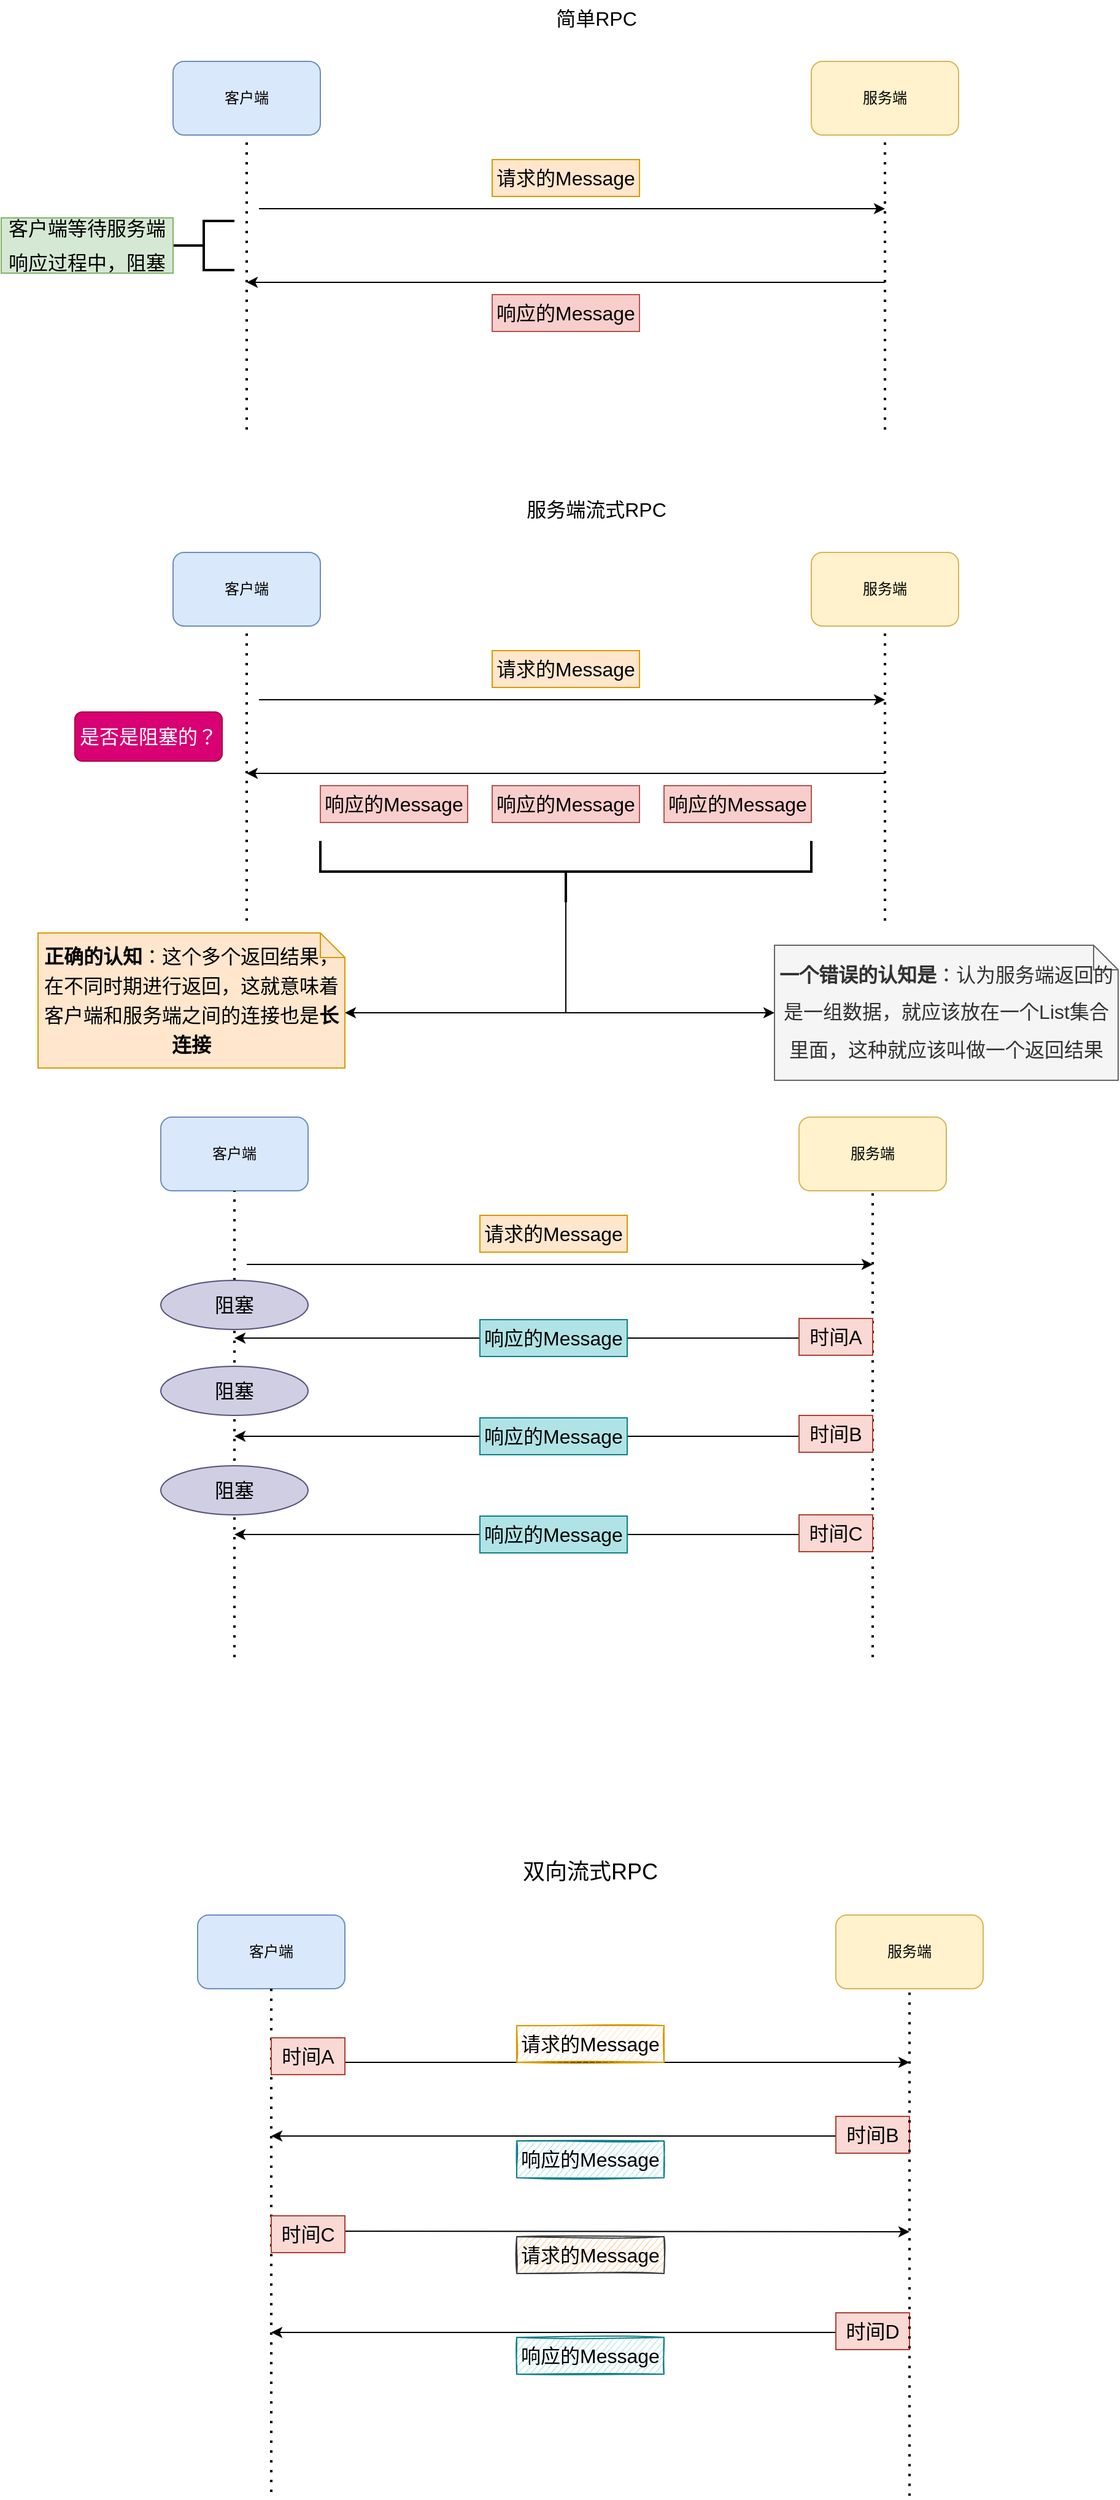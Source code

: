 <mxfile version="16.1.2" type="device"><diagram id="KZGZDYPN2t_20YM66qav" name="第 1 页"><mxGraphModel dx="995" dy="620" grid="1" gridSize="10" guides="1" tooltips="1" connect="1" arrows="1" fold="1" page="1" pageScale="1" pageWidth="1200" pageHeight="1600" math="0" shadow="0"><root><mxCell id="0"/><mxCell id="1" parent="0"/><mxCell id="lV62hhqMpZCNLEA34oAV-31" value="" style="endArrow=classic;html=1;rounded=0;" edge="1" parent="1"><mxGeometry width="50" height="50" relative="1" as="geometry"><mxPoint x="310" y="1770" as="sourcePoint"/><mxPoint x="820" y="1770" as="targetPoint"/></mxGeometry></mxCell><mxCell id="lV62hhqMpZCNLEA34oAV-45" value="" style="endArrow=classic;html=1;rounded=0;" edge="1" parent="1"><mxGeometry width="50" height="50" relative="1" as="geometry"><mxPoint x="300" y="1907.5" as="sourcePoint"/><mxPoint x="820" y="1908" as="targetPoint"/></mxGeometry></mxCell><mxCell id="UbHyILWc7hahsfYPh2aw-65" value="" style="endArrow=classic;html=1;rounded=0;fontSize=16;" parent="1" edge="1"><mxGeometry width="50" height="50" relative="1" as="geometry"><mxPoint x="790" y="1260" as="sourcePoint"/><mxPoint x="270" y="1260" as="targetPoint"/></mxGeometry></mxCell><mxCell id="UbHyILWc7hahsfYPh2aw-69" value="" style="endArrow=classic;html=1;rounded=0;fontSize=16;" parent="1" edge="1"><mxGeometry width="50" height="50" relative="1" as="geometry"><mxPoint x="790" y="1180" as="sourcePoint"/><mxPoint x="270" y="1180" as="targetPoint"/></mxGeometry></mxCell><mxCell id="UbHyILWc7hahsfYPh2aw-1" value="客户端" style="rounded=1;whiteSpace=wrap;html=1;fillColor=#dae8fc;strokeColor=#6c8ebf;" parent="1" vertex="1"><mxGeometry x="220" y="140" width="120" height="60" as="geometry"/></mxCell><mxCell id="UbHyILWc7hahsfYPh2aw-2" value="服务端" style="rounded=1;whiteSpace=wrap;html=1;fillColor=#fff2cc;strokeColor=#d6b656;" parent="1" vertex="1"><mxGeometry x="740" y="140" width="120" height="60" as="geometry"/></mxCell><mxCell id="UbHyILWc7hahsfYPh2aw-3" value="" style="endArrow=none;dashed=1;html=1;dashPattern=1 3;strokeWidth=2;rounded=0;entryX=0.5;entryY=1;entryDx=0;entryDy=0;" parent="1" target="UbHyILWc7hahsfYPh2aw-1" edge="1"><mxGeometry width="50" height="50" relative="1" as="geometry"><mxPoint x="280" y="440" as="sourcePoint"/><mxPoint x="610" y="400" as="targetPoint"/></mxGeometry></mxCell><mxCell id="UbHyILWc7hahsfYPh2aw-4" value="" style="endArrow=none;dashed=1;html=1;dashPattern=1 3;strokeWidth=2;rounded=0;entryX=0.5;entryY=1;entryDx=0;entryDy=0;" parent="1" target="UbHyILWc7hahsfYPh2aw-2" edge="1"><mxGeometry width="50" height="50" relative="1" as="geometry"><mxPoint x="800" y="440" as="sourcePoint"/><mxPoint x="290" y="210" as="targetPoint"/></mxGeometry></mxCell><mxCell id="UbHyILWc7hahsfYPh2aw-5" value="" style="endArrow=classic;html=1;rounded=0;" parent="1" edge="1"><mxGeometry width="50" height="50" relative="1" as="geometry"><mxPoint x="290" y="260" as="sourcePoint"/><mxPoint x="800" y="260" as="targetPoint"/></mxGeometry></mxCell><mxCell id="UbHyILWc7hahsfYPh2aw-7" value="请求的Message" style="rounded=0;whiteSpace=wrap;html=1;fontSize=16;fillColor=#ffe6cc;strokeColor=#d79b00;" parent="1" vertex="1"><mxGeometry x="480" y="220" width="120" height="30" as="geometry"/></mxCell><mxCell id="UbHyILWc7hahsfYPh2aw-9" value="" style="endArrow=classic;html=1;rounded=0;fontSize=16;" parent="1" edge="1"><mxGeometry width="50" height="50" relative="1" as="geometry"><mxPoint x="800" y="320" as="sourcePoint"/><mxPoint x="280" y="320" as="targetPoint"/></mxGeometry></mxCell><mxCell id="UbHyILWc7hahsfYPh2aw-10" value="响应的Message" style="rounded=0;whiteSpace=wrap;html=1;fontSize=16;fillColor=#f8cecc;strokeColor=#b85450;" parent="1" vertex="1"><mxGeometry x="480" y="330" width="120" height="30" as="geometry"/></mxCell><mxCell id="UbHyILWc7hahsfYPh2aw-11" value="" style="strokeWidth=2;html=1;shape=mxgraph.flowchart.annotation_2;align=left;labelPosition=right;pointerEvents=1;fontSize=16;" parent="1" vertex="1"><mxGeometry x="220" y="270" width="50" height="40" as="geometry"/></mxCell><mxCell id="UbHyILWc7hahsfYPh2aw-12" value="&lt;p style=&quot;line-height: 1.7&quot;&gt;客户端等待服务端响应过程中，阻塞&lt;/p&gt;" style="text;html=1;strokeColor=#82b366;fillColor=#d5e8d4;align=center;verticalAlign=middle;whiteSpace=wrap;rounded=0;fontSize=16;" parent="1" vertex="1"><mxGeometry x="80" y="267.5" width="140" height="45" as="geometry"/></mxCell><mxCell id="UbHyILWc7hahsfYPh2aw-14" value="客户端" style="rounded=1;whiteSpace=wrap;html=1;fillColor=#dae8fc;strokeColor=#6c8ebf;" parent="1" vertex="1"><mxGeometry x="220" y="540" width="120" height="60" as="geometry"/></mxCell><mxCell id="UbHyILWc7hahsfYPh2aw-15" value="服务端" style="rounded=1;whiteSpace=wrap;html=1;fillColor=#fff2cc;strokeColor=#d6b656;" parent="1" vertex="1"><mxGeometry x="740" y="540" width="120" height="60" as="geometry"/></mxCell><mxCell id="UbHyILWc7hahsfYPh2aw-16" value="" style="endArrow=none;dashed=1;html=1;dashPattern=1 3;strokeWidth=2;rounded=0;entryX=0.5;entryY=1;entryDx=0;entryDy=0;" parent="1" target="UbHyILWc7hahsfYPh2aw-14" edge="1"><mxGeometry width="50" height="50" relative="1" as="geometry"><mxPoint x="280" y="840" as="sourcePoint"/><mxPoint x="610" y="800" as="targetPoint"/></mxGeometry></mxCell><mxCell id="UbHyILWc7hahsfYPh2aw-17" value="" style="endArrow=none;dashed=1;html=1;dashPattern=1 3;strokeWidth=2;rounded=0;entryX=0.5;entryY=1;entryDx=0;entryDy=0;" parent="1" target="UbHyILWc7hahsfYPh2aw-15" edge="1"><mxGeometry width="50" height="50" relative="1" as="geometry"><mxPoint x="800" y="840" as="sourcePoint"/><mxPoint x="290" y="610" as="targetPoint"/></mxGeometry></mxCell><mxCell id="UbHyILWc7hahsfYPh2aw-18" value="" style="endArrow=classic;html=1;rounded=0;" parent="1" edge="1"><mxGeometry width="50" height="50" relative="1" as="geometry"><mxPoint x="290" y="660" as="sourcePoint"/><mxPoint x="800" y="660" as="targetPoint"/></mxGeometry></mxCell><mxCell id="UbHyILWc7hahsfYPh2aw-19" value="请求的Message" style="rounded=0;whiteSpace=wrap;html=1;fontSize=16;fillColor=#ffe6cc;strokeColor=#d79b00;" parent="1" vertex="1"><mxGeometry x="480" y="620" width="120" height="30" as="geometry"/></mxCell><mxCell id="UbHyILWc7hahsfYPh2aw-20" value="" style="endArrow=classic;html=1;rounded=0;fontSize=16;" parent="1" edge="1"><mxGeometry width="50" height="50" relative="1" as="geometry"><mxPoint x="800" y="720" as="sourcePoint"/><mxPoint x="280" y="720" as="targetPoint"/></mxGeometry></mxCell><mxCell id="UbHyILWc7hahsfYPh2aw-21" value="响应的Message" style="rounded=0;whiteSpace=wrap;html=1;fontSize=16;fillColor=#f8cecc;strokeColor=#b85450;" parent="1" vertex="1"><mxGeometry x="480" y="730" width="120" height="30" as="geometry"/></mxCell><mxCell id="UbHyILWc7hahsfYPh2aw-24" value="简单RPC" style="text;html=1;strokeColor=none;fillColor=none;align=center;verticalAlign=middle;whiteSpace=wrap;rounded=0;fontSize=16;" parent="1" vertex="1"><mxGeometry x="490" y="90" width="150" height="30" as="geometry"/></mxCell><mxCell id="UbHyILWc7hahsfYPh2aw-25" value="服务端流式RPC" style="text;html=1;strokeColor=none;fillColor=none;align=center;verticalAlign=middle;whiteSpace=wrap;rounded=0;fontSize=16;" parent="1" vertex="1"><mxGeometry x="490" y="490" width="150" height="30" as="geometry"/></mxCell><mxCell id="UbHyILWc7hahsfYPh2aw-26" value="响应的Message" style="rounded=0;whiteSpace=wrap;html=1;fontSize=16;fillColor=#f8cecc;strokeColor=#b85450;" parent="1" vertex="1"><mxGeometry x="340" y="730" width="120" height="30" as="geometry"/></mxCell><mxCell id="UbHyILWc7hahsfYPh2aw-27" value="响应的Message" style="rounded=0;whiteSpace=wrap;html=1;fontSize=16;fillColor=#f8cecc;strokeColor=#b85450;" parent="1" vertex="1"><mxGeometry x="620" y="730" width="120" height="30" as="geometry"/></mxCell><mxCell id="UbHyILWc7hahsfYPh2aw-30" style="edgeStyle=orthogonalEdgeStyle;rounded=0;orthogonalLoop=1;jettySize=auto;html=1;entryX=0;entryY=0.5;entryDx=0;entryDy=0;entryPerimeter=0;fontSize=16;" parent="1" source="UbHyILWc7hahsfYPh2aw-28" target="UbHyILWc7hahsfYPh2aw-29" edge="1"><mxGeometry relative="1" as="geometry"/></mxCell><mxCell id="UbHyILWc7hahsfYPh2aw-32" style="edgeStyle=orthogonalEdgeStyle;rounded=0;orthogonalLoop=1;jettySize=auto;html=1;entryX=0;entryY=0;entryDx=250;entryDy=65;entryPerimeter=0;fontSize=16;exitX=0;exitY=0.5;exitDx=0;exitDy=0;exitPerimeter=0;" parent="1" source="UbHyILWc7hahsfYPh2aw-28" target="UbHyILWc7hahsfYPh2aw-31" edge="1"><mxGeometry relative="1" as="geometry"><Array as="points"><mxPoint x="540" y="915"/><mxPoint x="380" y="915"/></Array></mxGeometry></mxCell><mxCell id="UbHyILWc7hahsfYPh2aw-28" value="" style="strokeWidth=2;html=1;shape=mxgraph.flowchart.annotation_2;align=left;labelPosition=right;pointerEvents=1;fontSize=16;rotation=-90;" parent="1" vertex="1"><mxGeometry x="515" y="600" width="50" height="400" as="geometry"/></mxCell><mxCell id="UbHyILWc7hahsfYPh2aw-29" value="&lt;p style=&quot;line-height: 1.9&quot;&gt;&lt;b&gt;一个错误的认知是&lt;/b&gt;：认为服务端返回的是一组数据，就应该放在一个List集合里面，这种就应该叫做一个返回结果&lt;/p&gt;" style="shape=note;size=20;whiteSpace=wrap;html=1;fontSize=16;fillColor=#f5f5f5;fontColor=#333333;strokeColor=#666666;" parent="1" vertex="1"><mxGeometry x="710" y="860" width="280" height="110" as="geometry"/></mxCell><mxCell id="UbHyILWc7hahsfYPh2aw-31" value="&lt;p style=&quot;line-height: 1.5&quot;&gt;&lt;b&gt;正确的认知&lt;/b&gt;：这个多个返回结果，在不同时期进行返回，这就意味着客户端和服务端之间的连接也是&lt;b&gt;长连接&lt;/b&gt;&lt;/p&gt;" style="shape=note;size=20;whiteSpace=wrap;html=1;fontSize=16;fillColor=#ffe6cc;strokeColor=#d79b00;" parent="1" vertex="1"><mxGeometry x="110" y="850" width="250" height="110" as="geometry"/></mxCell><mxCell id="UbHyILWc7hahsfYPh2aw-33" value="是否是阻塞的？" style="rounded=1;whiteSpace=wrap;html=1;fontSize=16;fillColor=#d80073;fontColor=#ffffff;strokeColor=#A50040;" parent="1" vertex="1"><mxGeometry x="140" y="670" width="120" height="40" as="geometry"/></mxCell><mxCell id="UbHyILWc7hahsfYPh2aw-45" value="客户端" style="rounded=1;whiteSpace=wrap;html=1;fillColor=#dae8fc;strokeColor=#6c8ebf;" parent="1" vertex="1"><mxGeometry x="210" y="1000" width="120" height="60" as="geometry"/></mxCell><mxCell id="UbHyILWc7hahsfYPh2aw-46" value="服务端" style="rounded=1;whiteSpace=wrap;html=1;fillColor=#fff2cc;strokeColor=#d6b656;" parent="1" vertex="1"><mxGeometry x="730" y="1000" width="120" height="60" as="geometry"/></mxCell><mxCell id="UbHyILWc7hahsfYPh2aw-47" value="" style="endArrow=none;dashed=1;html=1;dashPattern=1 3;strokeWidth=2;rounded=0;entryX=0.5;entryY=1;entryDx=0;entryDy=0;startArrow=none;" parent="1" source="UbHyILWc7hahsfYPh2aw-70" target="UbHyILWc7hahsfYPh2aw-45" edge="1"><mxGeometry width="50" height="50" relative="1" as="geometry"><mxPoint x="270" y="1440" as="sourcePoint"/><mxPoint x="600" y="1260" as="targetPoint"/></mxGeometry></mxCell><mxCell id="UbHyILWc7hahsfYPh2aw-48" value="" style="endArrow=none;dashed=1;html=1;dashPattern=1 3;strokeWidth=2;rounded=0;entryX=0.5;entryY=1;entryDx=0;entryDy=0;" parent="1" target="UbHyILWc7hahsfYPh2aw-46" edge="1"><mxGeometry width="50" height="50" relative="1" as="geometry"><mxPoint x="790" y="1440" as="sourcePoint"/><mxPoint x="280" y="1070" as="targetPoint"/></mxGeometry></mxCell><mxCell id="UbHyILWc7hahsfYPh2aw-49" value="" style="endArrow=classic;html=1;rounded=0;" parent="1" edge="1"><mxGeometry width="50" height="50" relative="1" as="geometry"><mxPoint x="280" y="1120" as="sourcePoint"/><mxPoint x="790" y="1120" as="targetPoint"/></mxGeometry></mxCell><mxCell id="UbHyILWc7hahsfYPh2aw-50" value="请求的Message" style="rounded=0;whiteSpace=wrap;html=1;fontSize=16;fillColor=#ffe6cc;strokeColor=#d79b00;" parent="1" vertex="1"><mxGeometry x="470" y="1080" width="120" height="30" as="geometry"/></mxCell><mxCell id="UbHyILWc7hahsfYPh2aw-56" value="" style="endArrow=classic;html=1;rounded=0;fontSize=16;" parent="1" edge="1"><mxGeometry width="50" height="50" relative="1" as="geometry"><mxPoint x="790" y="1340" as="sourcePoint"/><mxPoint x="270" y="1340" as="targetPoint"/></mxGeometry></mxCell><mxCell id="UbHyILWc7hahsfYPh2aw-58" value="响应的Message" style="rounded=0;whiteSpace=wrap;html=1;fontSize=16;fillColor=#b0e3e6;strokeColor=#0e8088;" parent="1" vertex="1"><mxGeometry x="470" y="1245" width="120" height="30" as="geometry"/></mxCell><mxCell id="UbHyILWc7hahsfYPh2aw-59" value="时间A" style="text;html=1;fillColor=#fad9d5;align=center;verticalAlign=middle;whiteSpace=wrap;rounded=0;fontSize=16;strokeColor=#ae4132;" parent="1" vertex="1"><mxGeometry x="730" y="1164" width="60" height="30" as="geometry"/></mxCell><mxCell id="UbHyILWc7hahsfYPh2aw-60" value="时间B" style="text;html=1;strokeColor=#ae4132;fillColor=#fad9d5;align=center;verticalAlign=middle;whiteSpace=wrap;rounded=0;fontSize=16;" parent="1" vertex="1"><mxGeometry x="730" y="1243" width="60" height="30" as="geometry"/></mxCell><mxCell id="UbHyILWc7hahsfYPh2aw-61" value="时间C" style="text;html=1;strokeColor=#ae4132;fillColor=#fad9d5;align=center;verticalAlign=middle;whiteSpace=wrap;rounded=0;fontSize=16;" parent="1" vertex="1"><mxGeometry x="730" y="1324" width="60" height="30" as="geometry"/></mxCell><mxCell id="UbHyILWc7hahsfYPh2aw-57" value="响应的Message" style="rounded=0;whiteSpace=wrap;html=1;fontSize=16;fillColor=#b0e3e6;strokeColor=#0e8088;" parent="1" vertex="1"><mxGeometry x="470" y="1325" width="120" height="30" as="geometry"/></mxCell><mxCell id="UbHyILWc7hahsfYPh2aw-52" value="响应的Message" style="rounded=0;whiteSpace=wrap;html=1;fontSize=16;shadow=0;sketch=0;glass=0;fillColor=#b0e3e6;strokeColor=#0e8088;" parent="1" vertex="1"><mxGeometry x="470" y="1165" width="120" height="30" as="geometry"/></mxCell><mxCell id="UbHyILWc7hahsfYPh2aw-70" value="阻塞" style="ellipse;whiteSpace=wrap;html=1;shadow=0;glass=0;sketch=0;fontSize=16;fillColor=#d0cee2;strokeColor=#56517e;" parent="1" vertex="1"><mxGeometry x="210" y="1133" width="120" height="40" as="geometry"/></mxCell><mxCell id="UbHyILWc7hahsfYPh2aw-71" value="" style="endArrow=none;dashed=1;html=1;dashPattern=1 3;strokeWidth=2;rounded=0;entryX=0.5;entryY=1;entryDx=0;entryDy=0;" parent="1" target="UbHyILWc7hahsfYPh2aw-70" edge="1"><mxGeometry width="50" height="50" relative="1" as="geometry"><mxPoint x="270" y="1440" as="sourcePoint"/><mxPoint x="270" y="1060" as="targetPoint"/></mxGeometry></mxCell><mxCell id="UbHyILWc7hahsfYPh2aw-72" value="阻塞" style="ellipse;whiteSpace=wrap;html=1;shadow=0;glass=0;sketch=0;fontSize=16;fillColor=#d0cee2;strokeColor=#56517e;" parent="1" vertex="1"><mxGeometry x="210" y="1203" width="120" height="40" as="geometry"/></mxCell><mxCell id="UbHyILWc7hahsfYPh2aw-73" value="阻塞" style="ellipse;whiteSpace=wrap;html=1;shadow=0;glass=0;sketch=0;fontSize=16;fillColor=#d0cee2;strokeColor=#56517e;" parent="1" vertex="1"><mxGeometry x="210" y="1284" width="120" height="40" as="geometry"/></mxCell><mxCell id="lV62hhqMpZCNLEA34oAV-18" value="&lt;font style=&quot;font-size: 18px&quot;&gt;双向流式RPC&lt;/font&gt;" style="text;html=1;strokeColor=none;fillColor=none;align=center;verticalAlign=middle;whiteSpace=wrap;rounded=0;" vertex="1" parent="1"><mxGeometry x="500" y="1600" width="120" height="30" as="geometry"/></mxCell><mxCell id="lV62hhqMpZCNLEA34oAV-27" value="" style="endArrow=classic;html=1;rounded=0;fontSize=16;" edge="1" parent="1"><mxGeometry width="50" height="50" relative="1" as="geometry"><mxPoint x="820" y="1830" as="sourcePoint"/><mxPoint x="300" y="1830" as="targetPoint"/></mxGeometry></mxCell><mxCell id="lV62hhqMpZCNLEA34oAV-28" value="客户端" style="rounded=1;whiteSpace=wrap;html=1;fillColor=#dae8fc;strokeColor=#6c8ebf;" vertex="1" parent="1"><mxGeometry x="240" y="1650" width="120" height="60" as="geometry"/></mxCell><mxCell id="lV62hhqMpZCNLEA34oAV-29" value="服务端" style="rounded=1;whiteSpace=wrap;html=1;fillColor=#fff2cc;strokeColor=#d6b656;" vertex="1" parent="1"><mxGeometry x="760" y="1650" width="120" height="60" as="geometry"/></mxCell><mxCell id="lV62hhqMpZCNLEA34oAV-30" value="" style="endArrow=none;dashed=1;html=1;dashPattern=1 3;strokeWidth=2;rounded=0;entryX=0.5;entryY=1;entryDx=0;entryDy=0;startArrow=none;" edge="1" parent="1" target="lV62hhqMpZCNLEA34oAV-28"><mxGeometry width="50" height="50" relative="1" as="geometry"><mxPoint x="300" y="2120" as="sourcePoint"/><mxPoint x="630" y="1910" as="targetPoint"/></mxGeometry></mxCell><mxCell id="lV62hhqMpZCNLEA34oAV-32" value="请求的Message" style="rounded=0;whiteSpace=wrap;html=1;fontSize=16;fillColor=#ffe6cc;strokeColor=#d79b00;sketch=1;" vertex="1" parent="1"><mxGeometry x="500" y="1740" width="120" height="30" as="geometry"/></mxCell><mxCell id="lV62hhqMpZCNLEA34oAV-33" value="" style="endArrow=classic;html=1;rounded=0;fontSize=16;" edge="1" parent="1"><mxGeometry width="50" height="50" relative="1" as="geometry"><mxPoint x="820" y="1990" as="sourcePoint"/><mxPoint x="300" y="1990" as="targetPoint"/></mxGeometry></mxCell><mxCell id="lV62hhqMpZCNLEA34oAV-34" value="请求的Message" style="rounded=0;whiteSpace=wrap;html=1;fontSize=16;fillColor=#ffcc99;strokeColor=#36393d;sketch=1;" vertex="1" parent="1"><mxGeometry x="500" y="1912" width="120" height="30" as="geometry"/></mxCell><mxCell id="lV62hhqMpZCNLEA34oAV-35" value="时间B" style="text;html=1;fillColor=#fad9d5;align=center;verticalAlign=middle;whiteSpace=wrap;rounded=0;fontSize=16;strokeColor=#ae4132;" vertex="1" parent="1"><mxGeometry x="760" y="1814" width="60" height="30" as="geometry"/></mxCell><mxCell id="lV62hhqMpZCNLEA34oAV-37" value="时间D" style="text;html=1;strokeColor=#ae4132;fillColor=#fad9d5;align=center;verticalAlign=middle;whiteSpace=wrap;rounded=0;fontSize=16;" vertex="1" parent="1"><mxGeometry x="760" y="1974" width="60" height="30" as="geometry"/></mxCell><mxCell id="lV62hhqMpZCNLEA34oAV-38" value="响应的Message" style="rounded=0;whiteSpace=wrap;html=1;fontSize=16;fillColor=#b0e3e6;strokeColor=#0e8088;sketch=1;" vertex="1" parent="1"><mxGeometry x="500" y="1994" width="120" height="30" as="geometry"/></mxCell><mxCell id="lV62hhqMpZCNLEA34oAV-39" value="响应的Message" style="rounded=0;whiteSpace=wrap;html=1;fontSize=16;shadow=0;sketch=1;glass=0;fillColor=#b0e3e6;strokeColor=#0e8088;" vertex="1" parent="1"><mxGeometry x="500" y="1834" width="120" height="30" as="geometry"/></mxCell><mxCell id="lV62hhqMpZCNLEA34oAV-43" value="" style="endArrow=none;dashed=1;html=1;dashPattern=1 3;strokeWidth=2;rounded=0;entryX=0.5;entryY=1;entryDx=0;entryDy=0;startArrow=none;" edge="1" parent="1" target="lV62hhqMpZCNLEA34oAV-29"><mxGeometry width="50" height="50" relative="1" as="geometry"><mxPoint x="820" y="2123.137" as="sourcePoint"/><mxPoint x="849" y="1720" as="targetPoint"/></mxGeometry></mxCell><mxCell id="lV62hhqMpZCNLEA34oAV-44" value="时间A" style="text;html=1;fillColor=#fad9d5;align=center;verticalAlign=middle;whiteSpace=wrap;rounded=0;fontSize=16;strokeColor=#ae4132;" vertex="1" parent="1"><mxGeometry x="300" y="1750" width="60" height="30" as="geometry"/></mxCell><mxCell id="lV62hhqMpZCNLEA34oAV-36" value="时间C" style="text;html=1;strokeColor=#ae4132;fillColor=#fad9d5;align=center;verticalAlign=middle;whiteSpace=wrap;rounded=0;fontSize=16;" vertex="1" parent="1"><mxGeometry x="300" y="1895" width="60" height="30" as="geometry"/></mxCell></root></mxGraphModel></diagram></mxfile>
